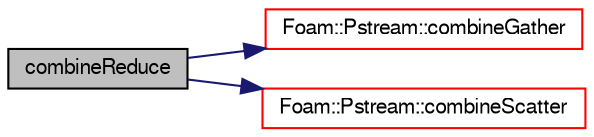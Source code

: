 digraph "combineReduce"
{
  bgcolor="transparent";
  edge [fontname="FreeSans",fontsize="10",labelfontname="FreeSans",labelfontsize="10"];
  node [fontname="FreeSans",fontsize="10",shape=record];
  rankdir="LR";
  Node28290 [label="combineReduce",height=0.2,width=0.4,color="black", fillcolor="grey75", style="filled", fontcolor="black"];
  Node28290 -> Node28291 [color="midnightblue",fontsize="10",style="solid",fontname="FreeSans"];
  Node28291 [label="Foam::Pstream::combineGather",height=0.2,width=0.4,color="red",URL="$a26250.html#aedeba5b3a63f833796d48d904dc39b63"];
  Node28290 -> Node28306 [color="midnightblue",fontsize="10",style="solid",fontname="FreeSans"];
  Node28306 [label="Foam::Pstream::combineScatter",height=0.2,width=0.4,color="red",URL="$a26250.html#a2eea2c110e936c30c8f66b7326c69be5",tooltip="Scatter data. Reverse of combineGather. "];
}
